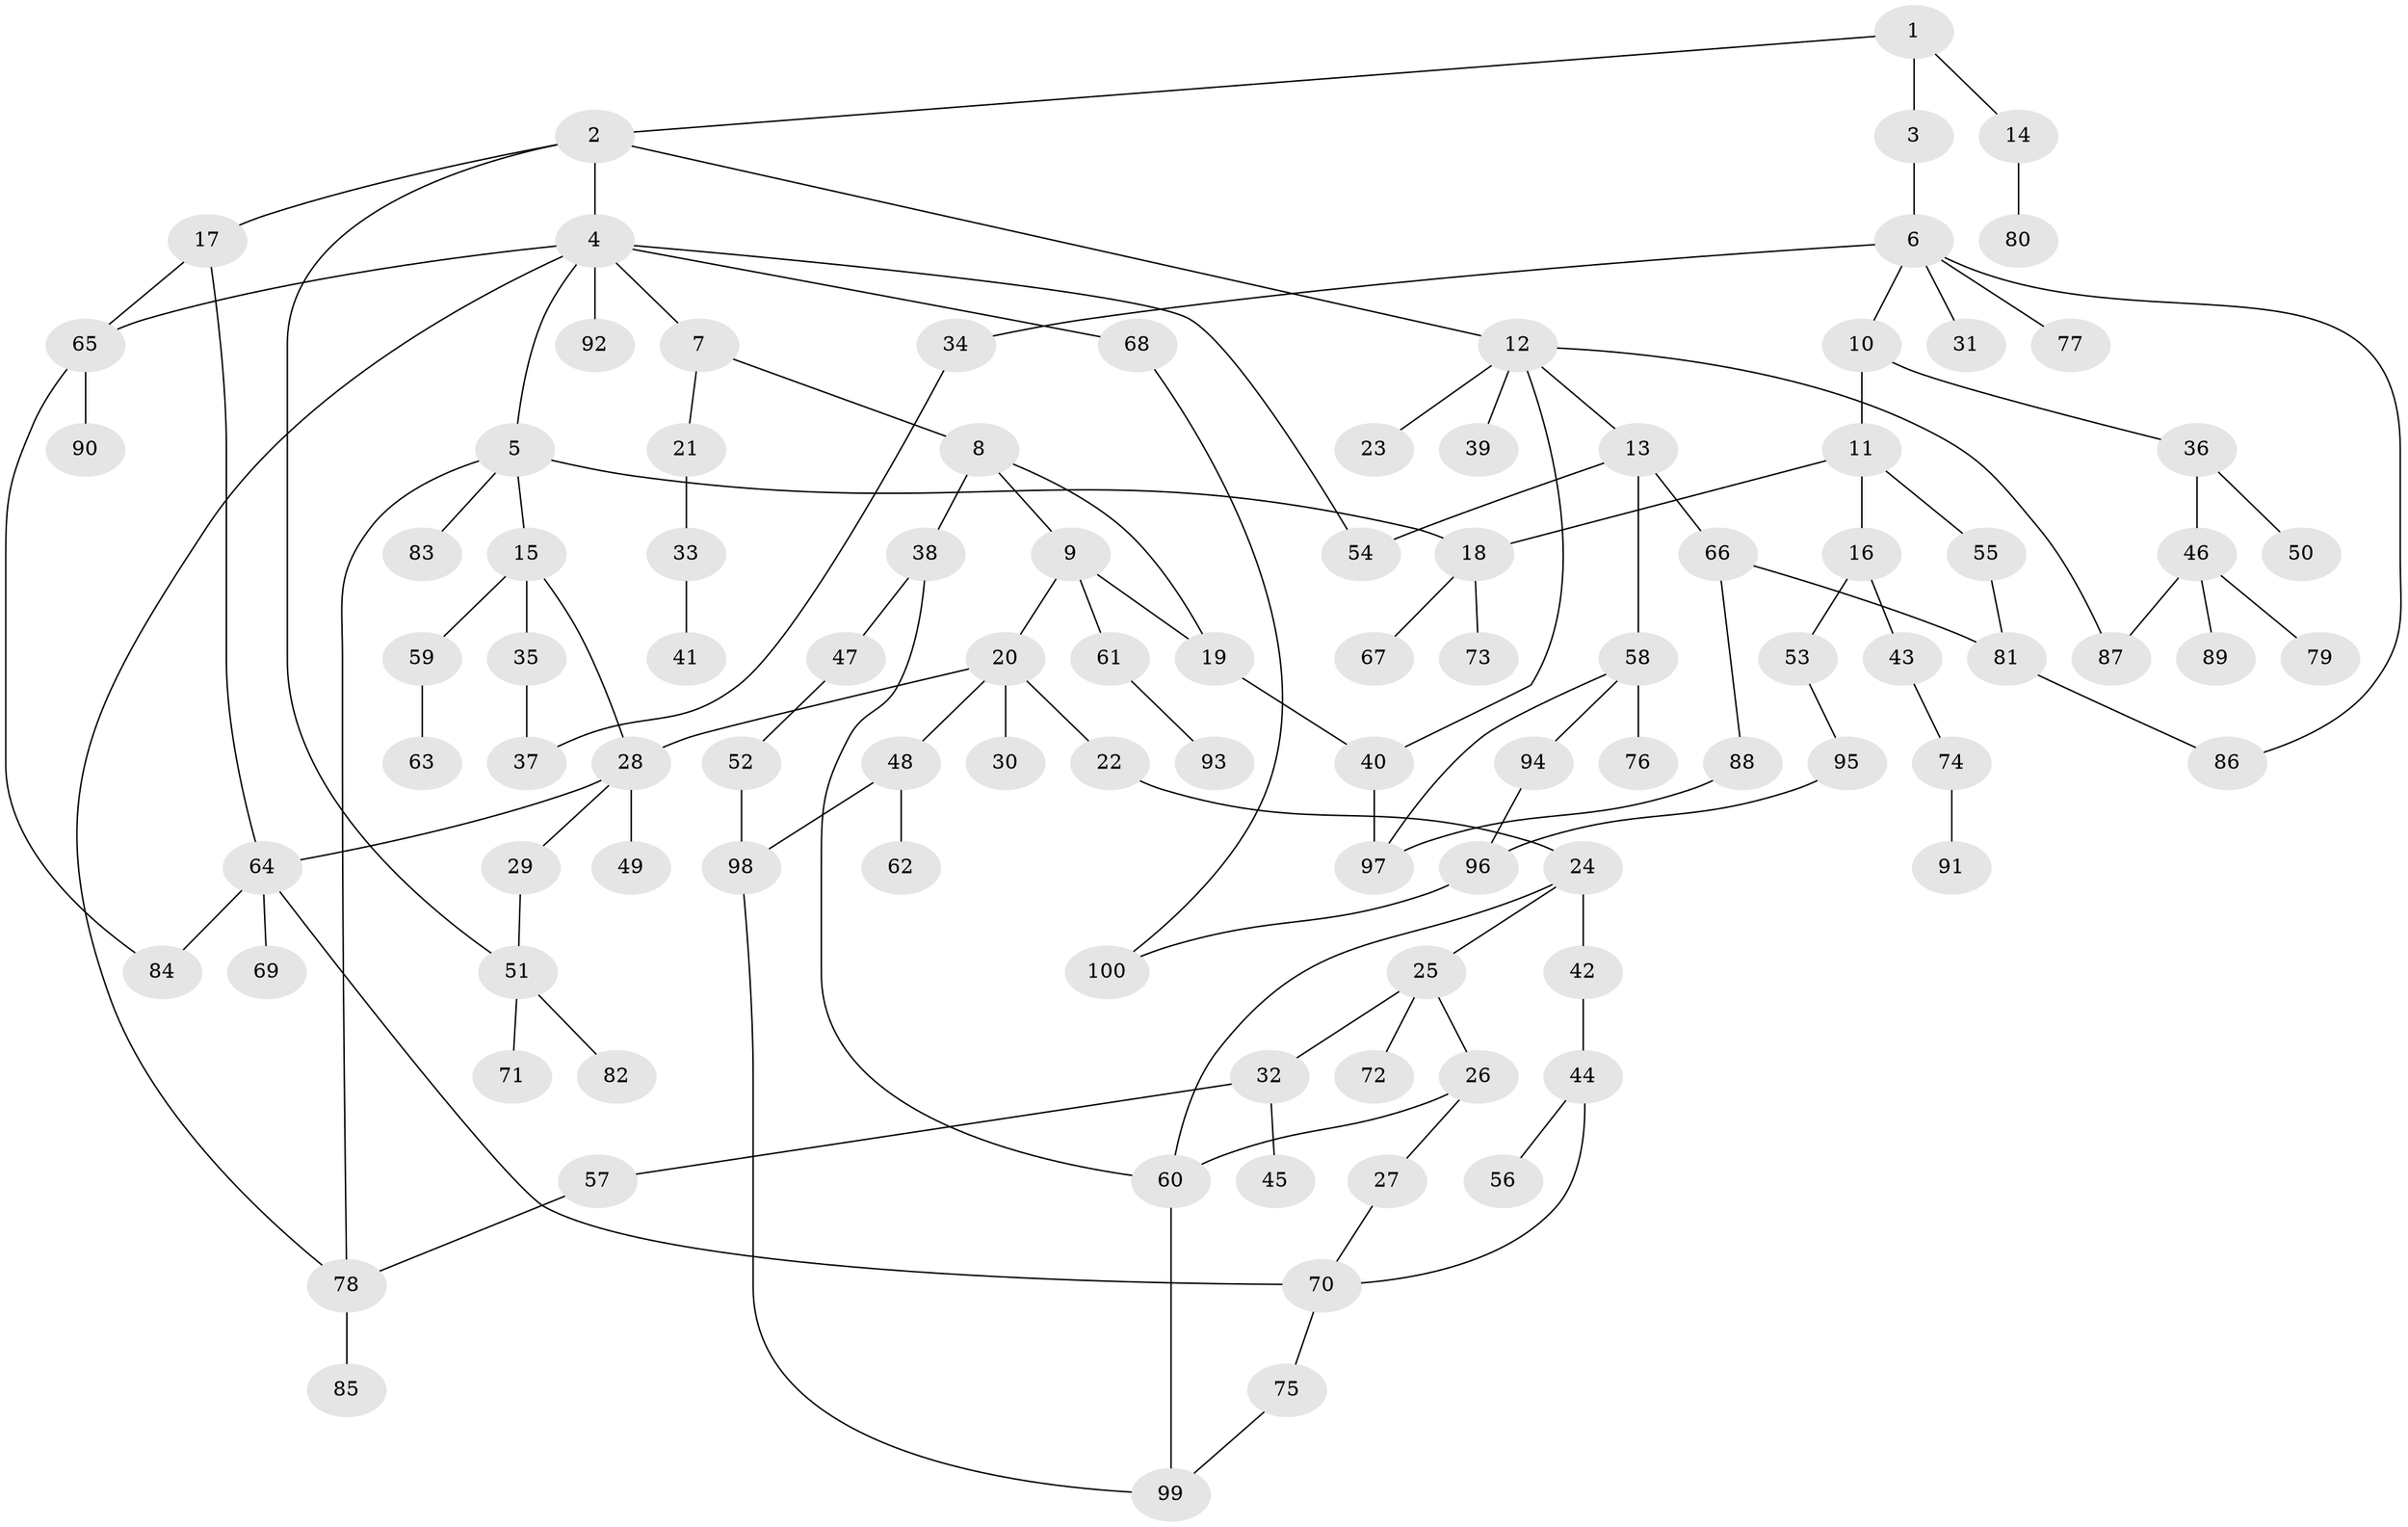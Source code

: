 // Generated by graph-tools (version 1.1) at 2025/54/02/21/25 11:54:43]
// undirected, 100 vertices, 125 edges
graph export_dot {
graph [start="1"]
  node [color=gray90,style=filled];
  1;
  2;
  3;
  4;
  5;
  6;
  7;
  8;
  9;
  10;
  11;
  12;
  13;
  14;
  15;
  16;
  17;
  18;
  19;
  20;
  21;
  22;
  23;
  24;
  25;
  26;
  27;
  28;
  29;
  30;
  31;
  32;
  33;
  34;
  35;
  36;
  37;
  38;
  39;
  40;
  41;
  42;
  43;
  44;
  45;
  46;
  47;
  48;
  49;
  50;
  51;
  52;
  53;
  54;
  55;
  56;
  57;
  58;
  59;
  60;
  61;
  62;
  63;
  64;
  65;
  66;
  67;
  68;
  69;
  70;
  71;
  72;
  73;
  74;
  75;
  76;
  77;
  78;
  79;
  80;
  81;
  82;
  83;
  84;
  85;
  86;
  87;
  88;
  89;
  90;
  91;
  92;
  93;
  94;
  95;
  96;
  97;
  98;
  99;
  100;
  1 -- 2;
  1 -- 3;
  1 -- 14;
  2 -- 4;
  2 -- 12;
  2 -- 17;
  2 -- 51;
  3 -- 6;
  4 -- 5;
  4 -- 7;
  4 -- 54;
  4 -- 68;
  4 -- 78;
  4 -- 92;
  4 -- 65;
  5 -- 15;
  5 -- 83;
  5 -- 78;
  5 -- 18;
  6 -- 10;
  6 -- 31;
  6 -- 34;
  6 -- 77;
  6 -- 86;
  7 -- 8;
  7 -- 21;
  8 -- 9;
  8 -- 38;
  8 -- 19;
  9 -- 19;
  9 -- 20;
  9 -- 61;
  10 -- 11;
  10 -- 36;
  11 -- 16;
  11 -- 18;
  11 -- 55;
  12 -- 13;
  12 -- 23;
  12 -- 39;
  12 -- 40;
  12 -- 87;
  13 -- 58;
  13 -- 66;
  13 -- 54;
  14 -- 80;
  15 -- 35;
  15 -- 59;
  15 -- 28;
  16 -- 43;
  16 -- 53;
  17 -- 65;
  17 -- 64;
  18 -- 67;
  18 -- 73;
  19 -- 40;
  20 -- 22;
  20 -- 28;
  20 -- 30;
  20 -- 48;
  21 -- 33;
  22 -- 24;
  24 -- 25;
  24 -- 42;
  24 -- 60;
  25 -- 26;
  25 -- 32;
  25 -- 72;
  26 -- 27;
  26 -- 60;
  27 -- 70;
  28 -- 29;
  28 -- 49;
  28 -- 64;
  29 -- 51;
  32 -- 45;
  32 -- 57;
  33 -- 41;
  34 -- 37;
  35 -- 37;
  36 -- 46;
  36 -- 50;
  38 -- 47;
  38 -- 60;
  40 -- 97;
  42 -- 44;
  43 -- 74;
  44 -- 56;
  44 -- 70;
  46 -- 79;
  46 -- 87;
  46 -- 89;
  47 -- 52;
  48 -- 62;
  48 -- 98;
  51 -- 71;
  51 -- 82;
  52 -- 98;
  53 -- 95;
  55 -- 81;
  57 -- 78;
  58 -- 76;
  58 -- 94;
  58 -- 97;
  59 -- 63;
  60 -- 99;
  61 -- 93;
  64 -- 69;
  64 -- 84;
  64 -- 70;
  65 -- 90;
  65 -- 84;
  66 -- 88;
  66 -- 81;
  68 -- 100;
  70 -- 75;
  74 -- 91;
  75 -- 99;
  78 -- 85;
  81 -- 86;
  88 -- 97;
  94 -- 96;
  95 -- 96;
  96 -- 100;
  98 -- 99;
}
